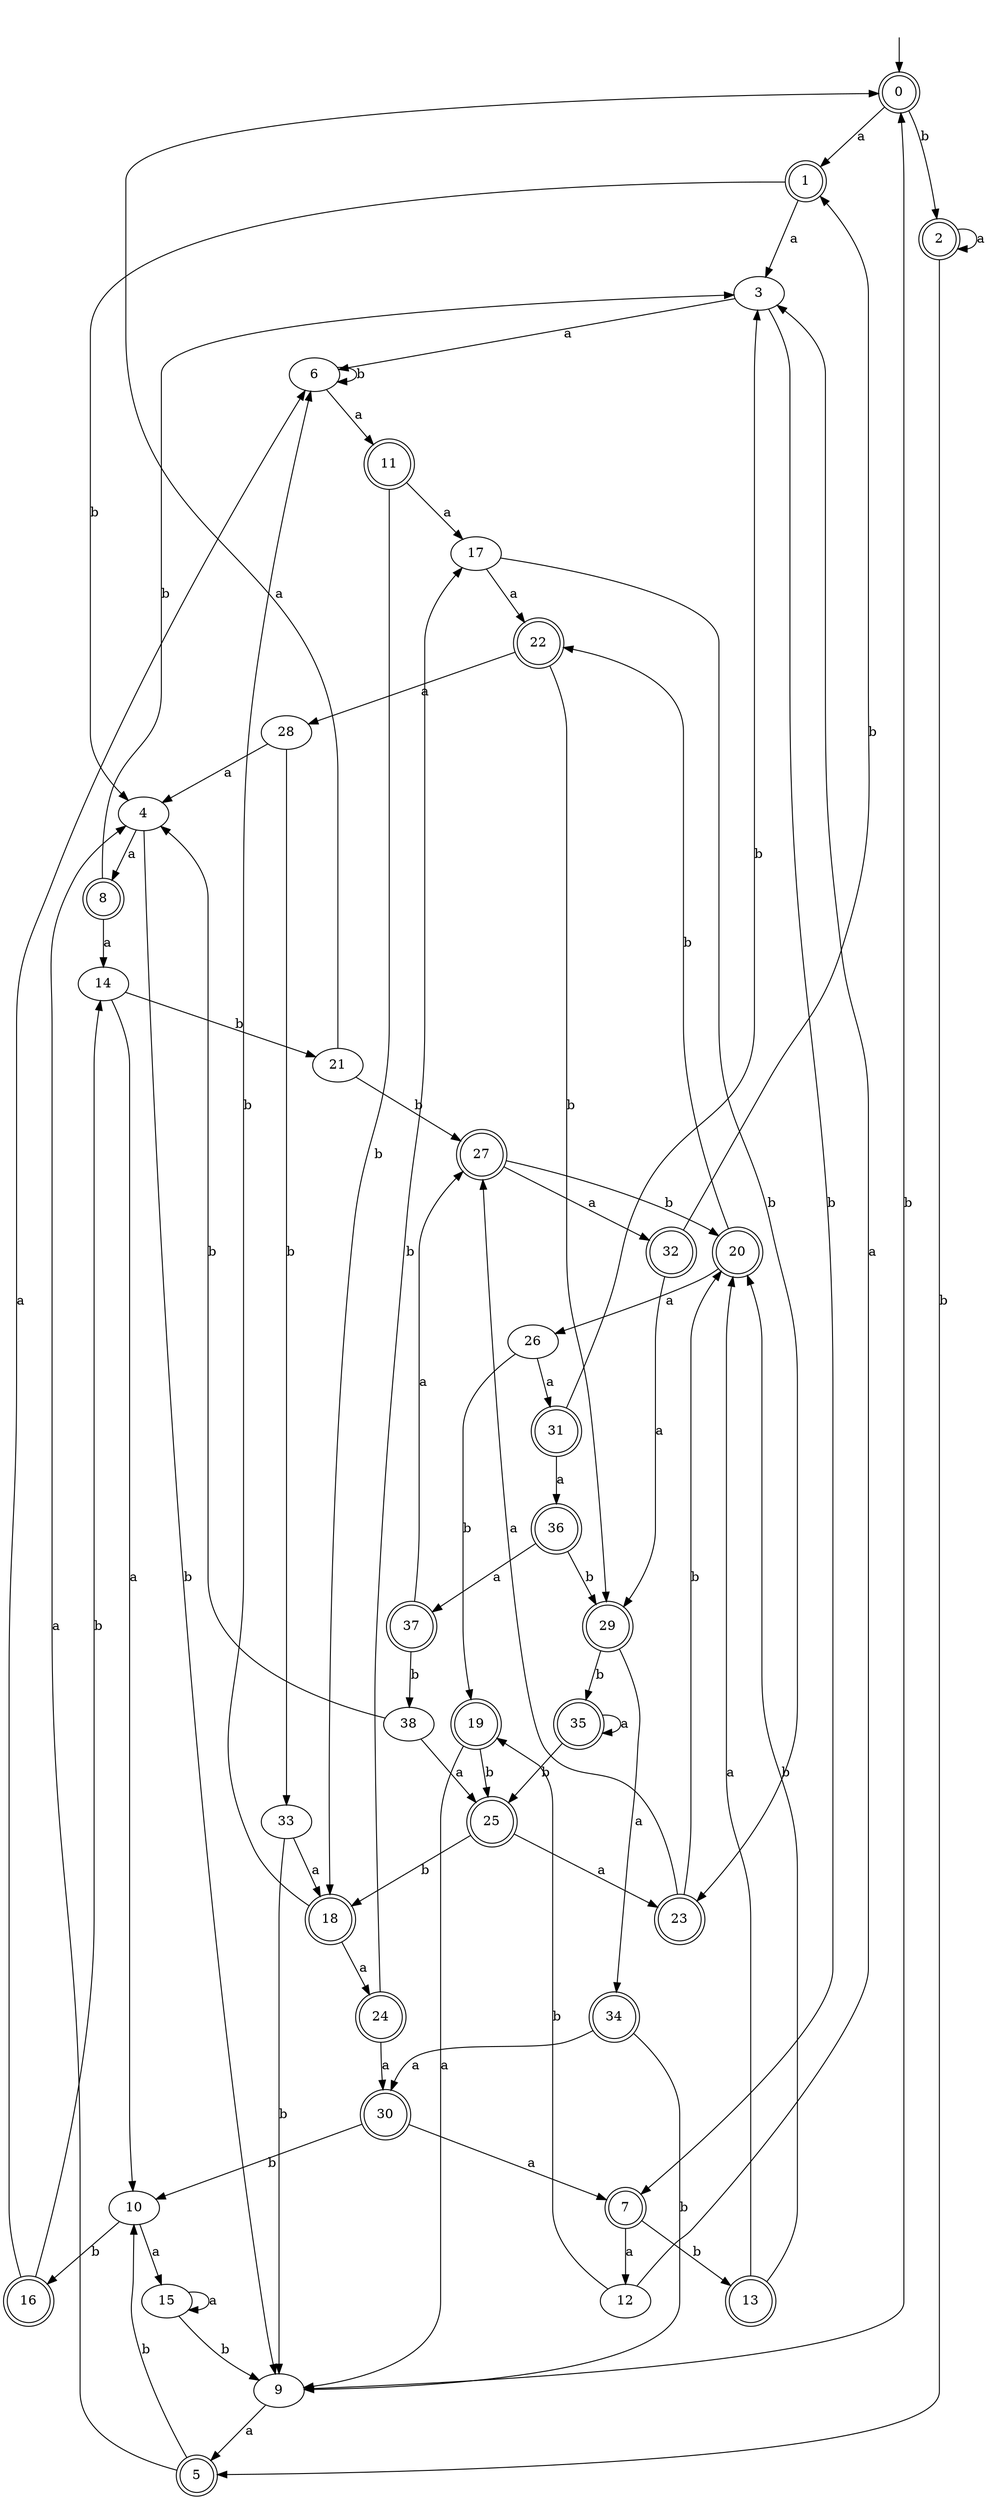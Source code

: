 digraph RandomDFA {
  __start0 [label="", shape=none];
  __start0 -> 0 [label=""];
  0 [shape=circle] [shape=doublecircle]
  0 -> 1 [label="a"]
  0 -> 2 [label="b"]
  1 [shape=doublecircle]
  1 -> 3 [label="a"]
  1 -> 4 [label="b"]
  2 [shape=doublecircle]
  2 -> 2 [label="a"]
  2 -> 5 [label="b"]
  3
  3 -> 6 [label="a"]
  3 -> 7 [label="b"]
  4
  4 -> 8 [label="a"]
  4 -> 9 [label="b"]
  5 [shape=doublecircle]
  5 -> 4 [label="a"]
  5 -> 10 [label="b"]
  6
  6 -> 11 [label="a"]
  6 -> 6 [label="b"]
  7 [shape=doublecircle]
  7 -> 12 [label="a"]
  7 -> 13 [label="b"]
  8 [shape=doublecircle]
  8 -> 14 [label="a"]
  8 -> 3 [label="b"]
  9
  9 -> 5 [label="a"]
  9 -> 0 [label="b"]
  10
  10 -> 15 [label="a"]
  10 -> 16 [label="b"]
  11 [shape=doublecircle]
  11 -> 17 [label="a"]
  11 -> 18 [label="b"]
  12
  12 -> 3 [label="a"]
  12 -> 19 [label="b"]
  13 [shape=doublecircle]
  13 -> 20 [label="a"]
  13 -> 20 [label="b"]
  14
  14 -> 10 [label="a"]
  14 -> 21 [label="b"]
  15
  15 -> 15 [label="a"]
  15 -> 9 [label="b"]
  16 [shape=doublecircle]
  16 -> 6 [label="a"]
  16 -> 14 [label="b"]
  17
  17 -> 22 [label="a"]
  17 -> 23 [label="b"]
  18 [shape=doublecircle]
  18 -> 24 [label="a"]
  18 -> 6 [label="b"]
  19 [shape=doublecircle]
  19 -> 9 [label="a"]
  19 -> 25 [label="b"]
  20 [shape=doublecircle]
  20 -> 26 [label="a"]
  20 -> 22 [label="b"]
  21
  21 -> 0 [label="a"]
  21 -> 27 [label="b"]
  22 [shape=doublecircle]
  22 -> 28 [label="a"]
  22 -> 29 [label="b"]
  23 [shape=doublecircle]
  23 -> 27 [label="a"]
  23 -> 20 [label="b"]
  24 [shape=doublecircle]
  24 -> 30 [label="a"]
  24 -> 17 [label="b"]
  25 [shape=doublecircle]
  25 -> 23 [label="a"]
  25 -> 18 [label="b"]
  26
  26 -> 31 [label="a"]
  26 -> 19 [label="b"]
  27 [shape=doublecircle]
  27 -> 32 [label="a"]
  27 -> 20 [label="b"]
  28
  28 -> 4 [label="a"]
  28 -> 33 [label="b"]
  29 [shape=doublecircle]
  29 -> 34 [label="a"]
  29 -> 35 [label="b"]
  30 [shape=doublecircle]
  30 -> 7 [label="a"]
  30 -> 10 [label="b"]
  31 [shape=doublecircle]
  31 -> 36 [label="a"]
  31 -> 3 [label="b"]
  32 [shape=doublecircle]
  32 -> 29 [label="a"]
  32 -> 1 [label="b"]
  33
  33 -> 18 [label="a"]
  33 -> 9 [label="b"]
  34 [shape=doublecircle]
  34 -> 30 [label="a"]
  34 -> 9 [label="b"]
  35 [shape=doublecircle]
  35 -> 35 [label="a"]
  35 -> 25 [label="b"]
  36 [shape=doublecircle]
  36 -> 37 [label="a"]
  36 -> 29 [label="b"]
  37 [shape=doublecircle]
  37 -> 27 [label="a"]
  37 -> 38 [label="b"]
  38
  38 -> 25 [label="a"]
  38 -> 4 [label="b"]
}
